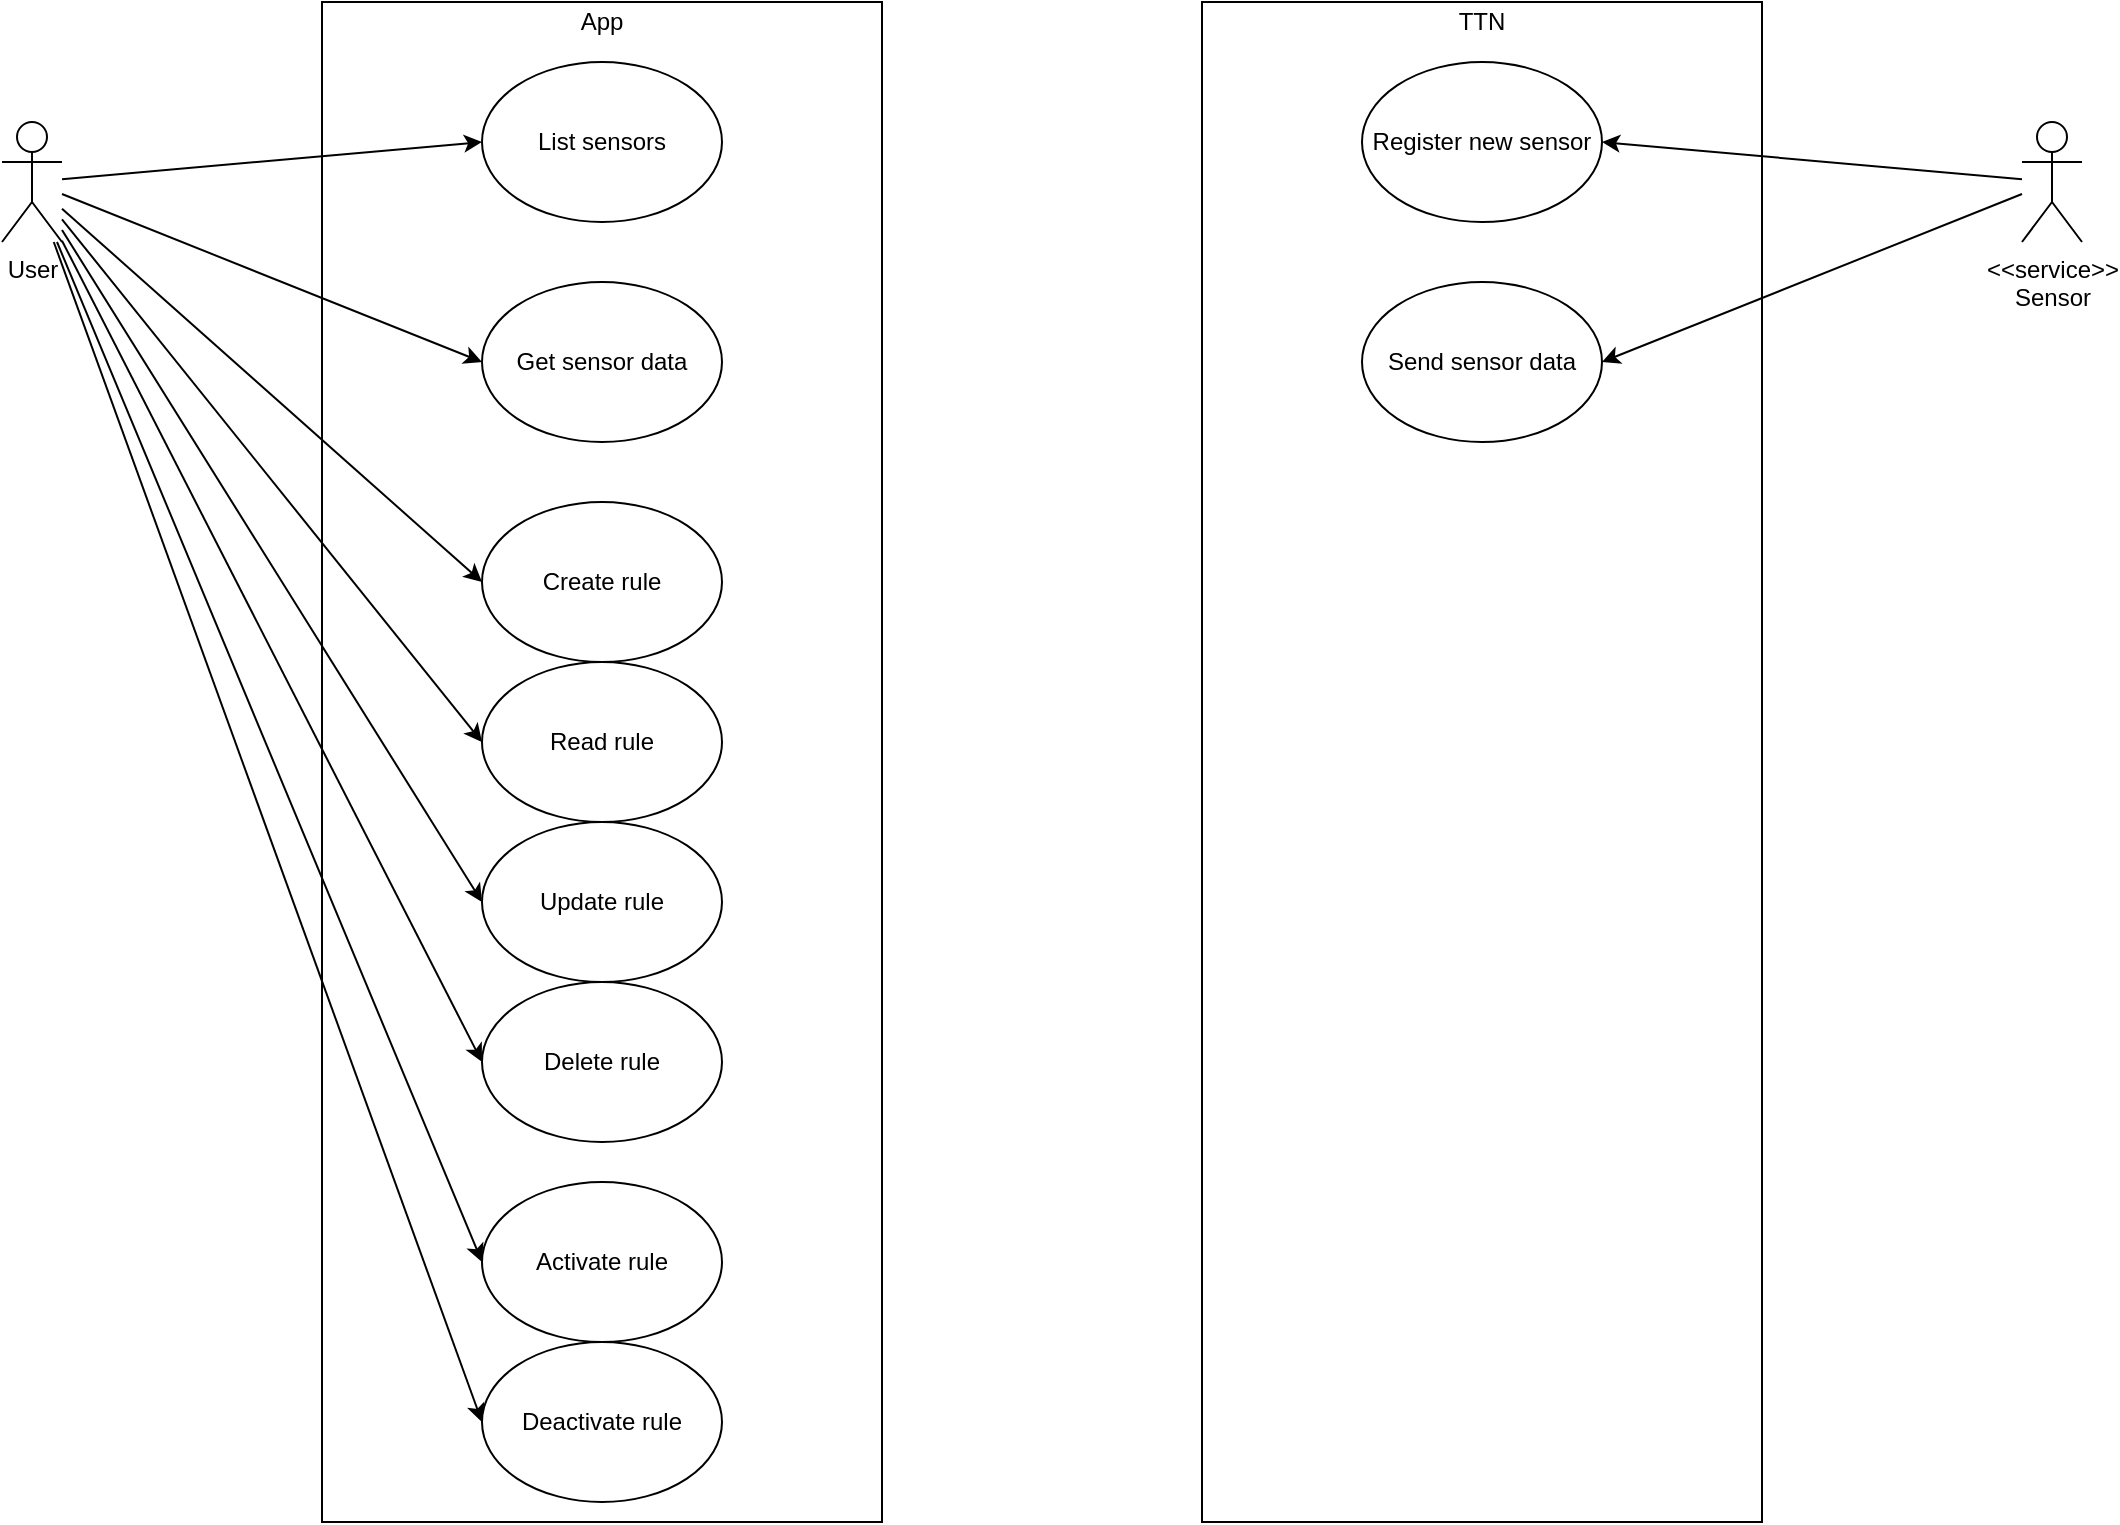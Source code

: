 <mxfile version="13.9.9" type="device"><diagram id="7jJfKhNYVVAL6pXOq3pV" name="Seite-1"><mxGraphModel dx="1422" dy="822" grid="1" gridSize="10" guides="1" tooltips="1" connect="1" arrows="1" fold="1" page="1" pageScale="1" pageWidth="1169" pageHeight="827" math="0" shadow="0"><root><mxCell id="0"/><mxCell id="1" parent="0"/><mxCell id="pLC-GGC5yrj6mTZiwgBo-31" value="" style="rounded=0;whiteSpace=wrap;html=1;" vertex="1" parent="1"><mxGeometry x="680" y="40" width="280" height="760" as="geometry"/></mxCell><mxCell id="pLC-GGC5yrj6mTZiwgBo-3" value="" style="rounded=0;whiteSpace=wrap;html=1;" vertex="1" parent="1"><mxGeometry x="240" y="40" width="280" height="760" as="geometry"/></mxCell><mxCell id="pLC-GGC5yrj6mTZiwgBo-18" style="edgeStyle=none;rounded=0;orthogonalLoop=1;jettySize=auto;html=1;entryX=0;entryY=0.5;entryDx=0;entryDy=0;" edge="1" parent="1" source="pLC-GGC5yrj6mTZiwgBo-1" target="pLC-GGC5yrj6mTZiwgBo-4"><mxGeometry relative="1" as="geometry"/></mxCell><mxCell id="pLC-GGC5yrj6mTZiwgBo-19" style="edgeStyle=none;rounded=0;orthogonalLoop=1;jettySize=auto;html=1;entryX=0;entryY=0.5;entryDx=0;entryDy=0;" edge="1" parent="1" source="pLC-GGC5yrj6mTZiwgBo-1" target="pLC-GGC5yrj6mTZiwgBo-5"><mxGeometry relative="1" as="geometry"/></mxCell><mxCell id="pLC-GGC5yrj6mTZiwgBo-20" style="edgeStyle=none;rounded=0;orthogonalLoop=1;jettySize=auto;html=1;entryX=0;entryY=0.5;entryDx=0;entryDy=0;" edge="1" parent="1" source="pLC-GGC5yrj6mTZiwgBo-1" target="pLC-GGC5yrj6mTZiwgBo-9"><mxGeometry relative="1" as="geometry"/></mxCell><mxCell id="pLC-GGC5yrj6mTZiwgBo-21" style="edgeStyle=none;rounded=0;orthogonalLoop=1;jettySize=auto;html=1;entryX=0;entryY=0.5;entryDx=0;entryDy=0;" edge="1" parent="1" source="pLC-GGC5yrj6mTZiwgBo-1" target="pLC-GGC5yrj6mTZiwgBo-10"><mxGeometry relative="1" as="geometry"/></mxCell><mxCell id="pLC-GGC5yrj6mTZiwgBo-22" style="edgeStyle=none;rounded=0;orthogonalLoop=1;jettySize=auto;html=1;entryX=0;entryY=0.5;entryDx=0;entryDy=0;" edge="1" parent="1" source="pLC-GGC5yrj6mTZiwgBo-1" target="pLC-GGC5yrj6mTZiwgBo-11"><mxGeometry relative="1" as="geometry"/></mxCell><mxCell id="pLC-GGC5yrj6mTZiwgBo-23" style="edgeStyle=none;rounded=0;orthogonalLoop=1;jettySize=auto;html=1;entryX=0;entryY=0.5;entryDx=0;entryDy=0;" edge="1" parent="1" source="pLC-GGC5yrj6mTZiwgBo-1" target="pLC-GGC5yrj6mTZiwgBo-12"><mxGeometry relative="1" as="geometry"/></mxCell><mxCell id="pLC-GGC5yrj6mTZiwgBo-24" style="edgeStyle=none;rounded=0;orthogonalLoop=1;jettySize=auto;html=1;entryX=0;entryY=0.5;entryDx=0;entryDy=0;" edge="1" parent="1" source="pLC-GGC5yrj6mTZiwgBo-1" target="pLC-GGC5yrj6mTZiwgBo-13"><mxGeometry relative="1" as="geometry"/></mxCell><mxCell id="pLC-GGC5yrj6mTZiwgBo-25" style="edgeStyle=none;rounded=0;orthogonalLoop=1;jettySize=auto;html=1;entryX=0;entryY=0.5;entryDx=0;entryDy=0;" edge="1" parent="1" source="pLC-GGC5yrj6mTZiwgBo-1" target="pLC-GGC5yrj6mTZiwgBo-14"><mxGeometry relative="1" as="geometry"/></mxCell><mxCell id="pLC-GGC5yrj6mTZiwgBo-1" value="User" style="shape=umlActor;verticalLabelPosition=bottom;verticalAlign=top;html=1;" vertex="1" parent="1"><mxGeometry x="80" y="100" width="30" height="60" as="geometry"/></mxCell><mxCell id="pLC-GGC5yrj6mTZiwgBo-2" value="&amp;lt;&amp;lt;service&amp;gt;&amp;gt;&lt;br&gt;Sensor" style="shape=umlActor;verticalLabelPosition=bottom;verticalAlign=top;html=1;" vertex="1" parent="1"><mxGeometry x="1090" y="100" width="30" height="60" as="geometry"/></mxCell><mxCell id="pLC-GGC5yrj6mTZiwgBo-4" value="List sensors" style="ellipse;whiteSpace=wrap;html=1;" vertex="1" parent="1"><mxGeometry x="320" y="70" width="120" height="80" as="geometry"/></mxCell><mxCell id="pLC-GGC5yrj6mTZiwgBo-5" value="Get sensor data" style="ellipse;whiteSpace=wrap;html=1;" vertex="1" parent="1"><mxGeometry x="320" y="180" width="120" height="80" as="geometry"/></mxCell><mxCell id="pLC-GGC5yrj6mTZiwgBo-9" value="Create rule" style="ellipse;whiteSpace=wrap;html=1;" vertex="1" parent="1"><mxGeometry x="320" y="290" width="120" height="80" as="geometry"/></mxCell><mxCell id="pLC-GGC5yrj6mTZiwgBo-10" value="Read rule" style="ellipse;whiteSpace=wrap;html=1;" vertex="1" parent="1"><mxGeometry x="320" y="370" width="120" height="80" as="geometry"/></mxCell><mxCell id="pLC-GGC5yrj6mTZiwgBo-11" value="Update rule" style="ellipse;whiteSpace=wrap;html=1;" vertex="1" parent="1"><mxGeometry x="320" y="450" width="120" height="80" as="geometry"/></mxCell><mxCell id="pLC-GGC5yrj6mTZiwgBo-12" value="Delete rule" style="ellipse;whiteSpace=wrap;html=1;" vertex="1" parent="1"><mxGeometry x="320" y="530" width="120" height="80" as="geometry"/></mxCell><mxCell id="pLC-GGC5yrj6mTZiwgBo-13" value="Activate rule" style="ellipse;whiteSpace=wrap;html=1;" vertex="1" parent="1"><mxGeometry x="320" y="630" width="120" height="80" as="geometry"/></mxCell><mxCell id="pLC-GGC5yrj6mTZiwgBo-14" value="Deactivate rule" style="ellipse;whiteSpace=wrap;html=1;" vertex="1" parent="1"><mxGeometry x="320" y="710" width="120" height="80" as="geometry"/></mxCell><mxCell id="pLC-GGC5yrj6mTZiwgBo-15" value="Send sensor data" style="ellipse;whiteSpace=wrap;html=1;" vertex="1" parent="1"><mxGeometry x="760" y="180" width="120" height="80" as="geometry"/></mxCell><mxCell id="pLC-GGC5yrj6mTZiwgBo-17" style="rounded=0;orthogonalLoop=1;jettySize=auto;html=1;entryX=1;entryY=0.5;entryDx=0;entryDy=0;" edge="1" parent="1" source="pLC-GGC5yrj6mTZiwgBo-2" target="pLC-GGC5yrj6mTZiwgBo-15"><mxGeometry relative="1" as="geometry"/></mxCell><mxCell id="pLC-GGC5yrj6mTZiwgBo-27" value="TTN" style="text;html=1;strokeColor=none;fillColor=none;align=center;verticalAlign=middle;whiteSpace=wrap;rounded=0;" vertex="1" parent="1"><mxGeometry x="800" y="40" width="40" height="20" as="geometry"/></mxCell><mxCell id="pLC-GGC5yrj6mTZiwgBo-28" value="App" style="text;html=1;strokeColor=none;fillColor=none;align=center;verticalAlign=middle;whiteSpace=wrap;rounded=0;" vertex="1" parent="1"><mxGeometry x="360" y="40" width="40" height="20" as="geometry"/></mxCell><mxCell id="pLC-GGC5yrj6mTZiwgBo-29" value="Register new sensor" style="ellipse;whiteSpace=wrap;html=1;" vertex="1" parent="1"><mxGeometry x="760" y="70" width="120" height="80" as="geometry"/></mxCell><mxCell id="pLC-GGC5yrj6mTZiwgBo-30" style="edgeStyle=none;rounded=0;orthogonalLoop=1;jettySize=auto;html=1;entryX=1;entryY=0.5;entryDx=0;entryDy=0;" edge="1" parent="1" source="pLC-GGC5yrj6mTZiwgBo-2" target="pLC-GGC5yrj6mTZiwgBo-29"><mxGeometry relative="1" as="geometry"/></mxCell></root></mxGraphModel></diagram></mxfile>